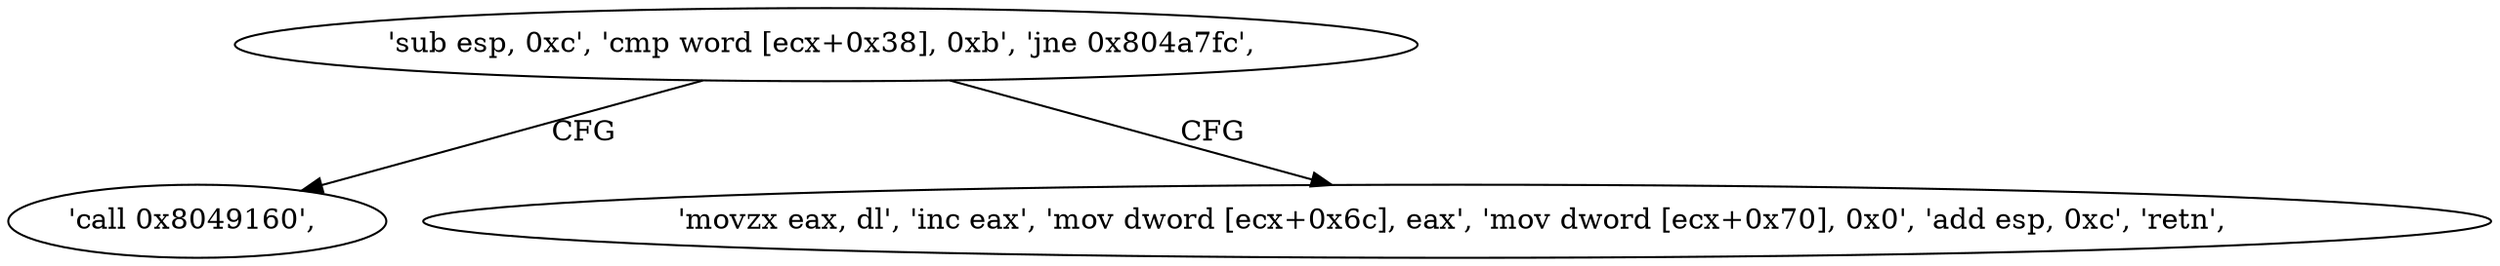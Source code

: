 digraph "func" {
"134522848" [label = "'sub esp, 0xc', 'cmp word [ecx+0x38], 0xb', 'jne 0x804a7fc', " ]
"134522876" [label = "'call 0x8049160', " ]
"134522858" [label = "'movzx eax, dl', 'inc eax', 'mov dword [ecx+0x6c], eax', 'mov dword [ecx+0x70], 0x0', 'add esp, 0xc', 'retn', " ]
"134522848" -> "134522876" [ label = "CFG" ]
"134522848" -> "134522858" [ label = "CFG" ]
}
